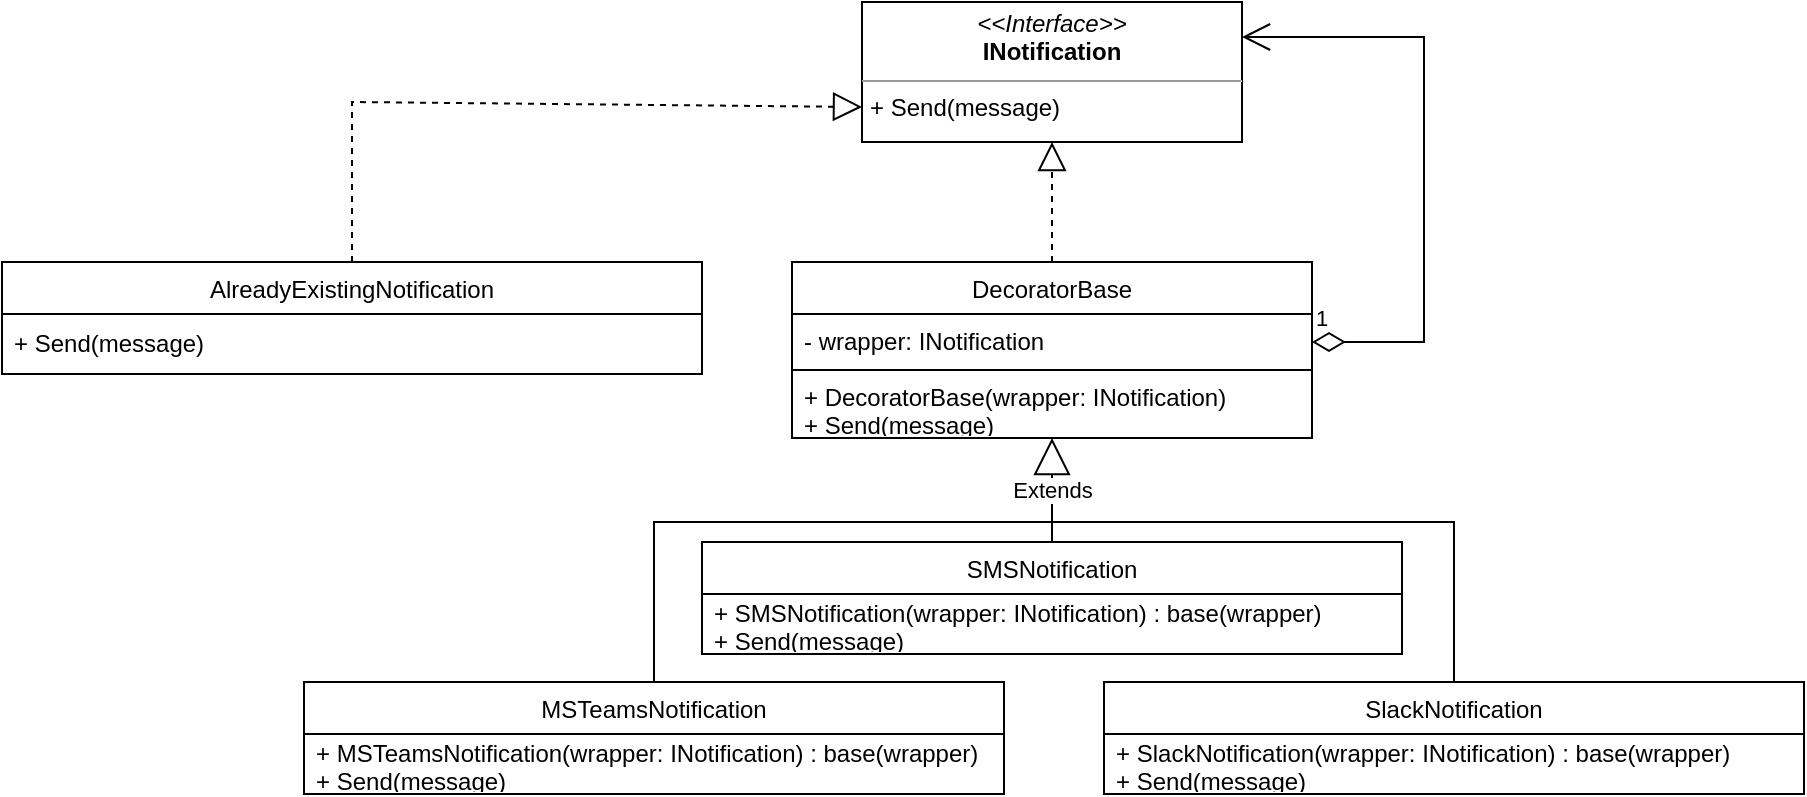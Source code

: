 <mxfile version="20.8.1" type="device"><diagram id="7YCn9-hKyW5wFcO0YkCB" name="Page-1"><mxGraphModel dx="2555" dy="945" grid="1" gridSize="10" guides="1" tooltips="1" connect="1" arrows="1" fold="1" page="1" pageScale="1" pageWidth="827" pageHeight="1169" math="0" shadow="0"><root><mxCell id="0"/><mxCell id="1" parent="0"/><mxCell id="KuBeJQg1Dng5K2gk6M1w-1" value="&lt;p style=&quot;margin:0px;margin-top:4px;text-align:center;&quot;&gt;&lt;i&gt;&amp;lt;&amp;lt;Interface&amp;gt;&amp;gt;&lt;/i&gt;&lt;br&gt;&lt;b&gt;INotification&lt;/b&gt;&lt;/p&gt;&lt;hr size=&quot;1&quot;&gt;&lt;p style=&quot;margin:0px;margin-left:4px;&quot;&gt;&lt;/p&gt;&lt;p style=&quot;margin:0px;margin-left:4px;&quot;&gt;+ Send(message)&lt;/p&gt;" style="verticalAlign=top;align=left;overflow=fill;fontSize=12;fontFamily=Helvetica;html=1;" vertex="1" parent="1"><mxGeometry x="319" y="130" width="190" height="70" as="geometry"/></mxCell><mxCell id="KuBeJQg1Dng5K2gk6M1w-2" style="edgeStyle=orthogonalEdgeStyle;rounded=0;orthogonalLoop=1;jettySize=auto;html=1;exitX=0.5;exitY=1;exitDx=0;exitDy=0;" edge="1" parent="1" source="KuBeJQg1Dng5K2gk6M1w-1" target="KuBeJQg1Dng5K2gk6M1w-1"><mxGeometry relative="1" as="geometry"/></mxCell><mxCell id="KuBeJQg1Dng5K2gk6M1w-3" value="DecoratorBase" style="swimlane;fontStyle=0;childLayout=stackLayout;horizontal=1;startSize=26;fillColor=none;horizontalStack=0;resizeParent=1;resizeParentMax=0;resizeLast=0;collapsible=1;marginBottom=0;" vertex="1" parent="1"><mxGeometry x="284" y="260" width="260" height="88" as="geometry"/></mxCell><mxCell id="KuBeJQg1Dng5K2gk6M1w-4" value="- wrapper: INotification" style="text;strokeColor=none;fillColor=none;align=left;verticalAlign=top;spacingLeft=4;spacingRight=4;overflow=hidden;rotatable=0;points=[[0,0.5],[1,0.5]];portConstraint=eastwest;" vertex="1" parent="KuBeJQg1Dng5K2gk6M1w-3"><mxGeometry y="26" width="260" height="24" as="geometry"/></mxCell><mxCell id="KuBeJQg1Dng5K2gk6M1w-10" value="" style="line;strokeWidth=1;fillColor=none;align=left;verticalAlign=middle;spacingTop=-1;spacingLeft=3;spacingRight=3;rotatable=0;labelPosition=right;points=[];portConstraint=eastwest;strokeColor=inherit;" vertex="1" parent="KuBeJQg1Dng5K2gk6M1w-3"><mxGeometry y="50" width="260" height="8" as="geometry"/></mxCell><mxCell id="KuBeJQg1Dng5K2gk6M1w-9" value="+ DecoratorBase(wrapper: INotification)&lt;br&gt;+ Send(message)" style="text;strokeColor=none;fillColor=none;align=left;verticalAlign=middle;spacingLeft=4;spacingRight=4;overflow=hidden;points=[[0,0.5],[1,0.5]];portConstraint=eastwest;rotatable=0;whiteSpace=wrap;html=1;" vertex="1" parent="KuBeJQg1Dng5K2gk6M1w-3"><mxGeometry y="58" width="260" height="30" as="geometry"/></mxCell><mxCell id="KuBeJQg1Dng5K2gk6M1w-11" value="" style="endArrow=block;dashed=1;endFill=0;endSize=12;html=1;rounded=0;entryX=0.5;entryY=1;entryDx=0;entryDy=0;exitX=0.5;exitY=0;exitDx=0;exitDy=0;" edge="1" parent="1" source="KuBeJQg1Dng5K2gk6M1w-3" target="KuBeJQg1Dng5K2gk6M1w-1"><mxGeometry width="160" relative="1" as="geometry"><mxPoint x="380" y="270" as="sourcePoint"/><mxPoint x="540" y="270" as="targetPoint"/></mxGeometry></mxCell><mxCell id="KuBeJQg1Dng5K2gk6M1w-12" value="1" style="endArrow=open;html=1;endSize=12;startArrow=diamondThin;startSize=14;startFill=0;edgeStyle=orthogonalEdgeStyle;align=left;verticalAlign=bottom;rounded=0;entryX=1;entryY=0.25;entryDx=0;entryDy=0;" edge="1" parent="1" target="KuBeJQg1Dng5K2gk6M1w-1"><mxGeometry x="-1" y="3" relative="1" as="geometry"><mxPoint x="544" y="300" as="sourcePoint"/><mxPoint x="704" y="300" as="targetPoint"/><Array as="points"><mxPoint x="600" y="300"/><mxPoint x="600" y="148"/></Array></mxGeometry></mxCell><mxCell id="KuBeJQg1Dng5K2gk6M1w-13" value="SMSNotification" style="swimlane;fontStyle=0;childLayout=stackLayout;horizontal=1;startSize=26;fillColor=none;horizontalStack=0;resizeParent=1;resizeParentMax=0;resizeLast=0;collapsible=1;marginBottom=0;" vertex="1" parent="1"><mxGeometry x="239" y="400" width="350" height="56" as="geometry"/></mxCell><mxCell id="KuBeJQg1Dng5K2gk6M1w-16" value="+ SMSNotification(wrapper: INotification) : base(wrapper)&lt;br&gt;+ Send(message)" style="text;strokeColor=none;fillColor=none;align=left;verticalAlign=middle;spacingLeft=4;spacingRight=4;overflow=hidden;points=[[0,0.5],[1,0.5]];portConstraint=eastwest;rotatable=0;whiteSpace=wrap;html=1;" vertex="1" parent="KuBeJQg1Dng5K2gk6M1w-13"><mxGeometry y="26" width="350" height="30" as="geometry"/></mxCell><mxCell id="KuBeJQg1Dng5K2gk6M1w-20" value="Extends" style="endArrow=block;endSize=16;endFill=0;html=1;rounded=0;exitX=0.5;exitY=0;exitDx=0;exitDy=0;entryX=0.5;entryY=1;entryDx=0;entryDy=0;" edge="1" parent="1" source="KuBeJQg1Dng5K2gk6M1w-13" target="KuBeJQg1Dng5K2gk6M1w-3"><mxGeometry width="160" relative="1" as="geometry"><mxPoint x="440" y="320" as="sourcePoint"/><mxPoint x="414" y="360" as="targetPoint"/></mxGeometry></mxCell><mxCell id="KuBeJQg1Dng5K2gk6M1w-21" value="SlackNotification" style="swimlane;fontStyle=0;childLayout=stackLayout;horizontal=1;startSize=26;fillColor=none;horizontalStack=0;resizeParent=1;resizeParentMax=0;resizeLast=0;collapsible=1;marginBottom=0;" vertex="1" parent="1"><mxGeometry x="440" y="470" width="350" height="56" as="geometry"/></mxCell><mxCell id="KuBeJQg1Dng5K2gk6M1w-22" value="+&amp;nbsp;&lt;span style=&quot;text-align: center;&quot;&gt;SlackNotification&lt;/span&gt;(wrapper: INotification) : base(wrapper)&lt;br&gt;+ Send(message)" style="text;strokeColor=none;fillColor=none;align=left;verticalAlign=middle;spacingLeft=4;spacingRight=4;overflow=hidden;points=[[0,0.5],[1,0.5]];portConstraint=eastwest;rotatable=0;whiteSpace=wrap;html=1;" vertex="1" parent="KuBeJQg1Dng5K2gk6M1w-21"><mxGeometry y="26" width="350" height="30" as="geometry"/></mxCell><mxCell id="KuBeJQg1Dng5K2gk6M1w-24" value="" style="endArrow=none;html=1;rounded=0;exitX=0.5;exitY=0;exitDx=0;exitDy=0;" edge="1" parent="1" source="KuBeJQg1Dng5K2gk6M1w-21"><mxGeometry width="50" height="50" relative="1" as="geometry"><mxPoint x="660" y="450" as="sourcePoint"/><mxPoint x="410" y="390" as="targetPoint"/><Array as="points"><mxPoint x="615" y="390"/></Array></mxGeometry></mxCell><mxCell id="KuBeJQg1Dng5K2gk6M1w-25" value="MSTeamsNotification" style="swimlane;fontStyle=0;childLayout=stackLayout;horizontal=1;startSize=26;fillColor=none;horizontalStack=0;resizeParent=1;resizeParentMax=0;resizeLast=0;collapsible=1;marginBottom=0;" vertex="1" parent="1"><mxGeometry x="40" y="470" width="350" height="56" as="geometry"/></mxCell><mxCell id="KuBeJQg1Dng5K2gk6M1w-26" value="&lt;span style=&quot;text-align: center;&quot;&gt;+ MSTeamsNotification&lt;/span&gt;(wrapper: INotification) : base(wrapper)&lt;br&gt;+ Send(message)" style="text;strokeColor=none;fillColor=none;align=left;verticalAlign=middle;spacingLeft=4;spacingRight=4;overflow=hidden;points=[[0,0.5],[1,0.5]];portConstraint=eastwest;rotatable=0;whiteSpace=wrap;html=1;" vertex="1" parent="KuBeJQg1Dng5K2gk6M1w-25"><mxGeometry y="26" width="350" height="30" as="geometry"/></mxCell><mxCell id="KuBeJQg1Dng5K2gk6M1w-27" value="" style="endArrow=none;html=1;rounded=0;exitX=0.5;exitY=0;exitDx=0;exitDy=0;" edge="1" parent="1" source="KuBeJQg1Dng5K2gk6M1w-25"><mxGeometry width="50" height="50" relative="1" as="geometry"><mxPoint x="665" y="480" as="sourcePoint"/><mxPoint x="410" y="390" as="targetPoint"/><Array as="points"><mxPoint x="215" y="390"/></Array></mxGeometry></mxCell><mxCell id="KuBeJQg1Dng5K2gk6M1w-28" value="AlreadyExistingNotification" style="swimlane;fontStyle=0;childLayout=stackLayout;horizontal=1;startSize=26;fillColor=none;horizontalStack=0;resizeParent=1;resizeParentMax=0;resizeLast=0;collapsible=1;marginBottom=0;" vertex="1" parent="1"><mxGeometry x="-111" y="260" width="350" height="56" as="geometry"/></mxCell><mxCell id="KuBeJQg1Dng5K2gk6M1w-29" value="+ Send(message)" style="text;strokeColor=none;fillColor=none;align=left;verticalAlign=middle;spacingLeft=4;spacingRight=4;overflow=hidden;points=[[0,0.5],[1,0.5]];portConstraint=eastwest;rotatable=0;whiteSpace=wrap;html=1;" vertex="1" parent="KuBeJQg1Dng5K2gk6M1w-28"><mxGeometry y="26" width="350" height="30" as="geometry"/></mxCell><mxCell id="KuBeJQg1Dng5K2gk6M1w-30" value="" style="endArrow=block;dashed=1;endFill=0;endSize=12;html=1;rounded=0;entryX=0;entryY=0.75;entryDx=0;entryDy=0;exitX=0.5;exitY=0;exitDx=0;exitDy=0;" edge="1" parent="1" source="KuBeJQg1Dng5K2gk6M1w-28" target="KuBeJQg1Dng5K2gk6M1w-1"><mxGeometry width="160" relative="1" as="geometry"><mxPoint x="50" y="240" as="sourcePoint"/><mxPoint x="50" y="180" as="targetPoint"/><Array as="points"><mxPoint x="64" y="180"/></Array></mxGeometry></mxCell></root></mxGraphModel></diagram></mxfile>